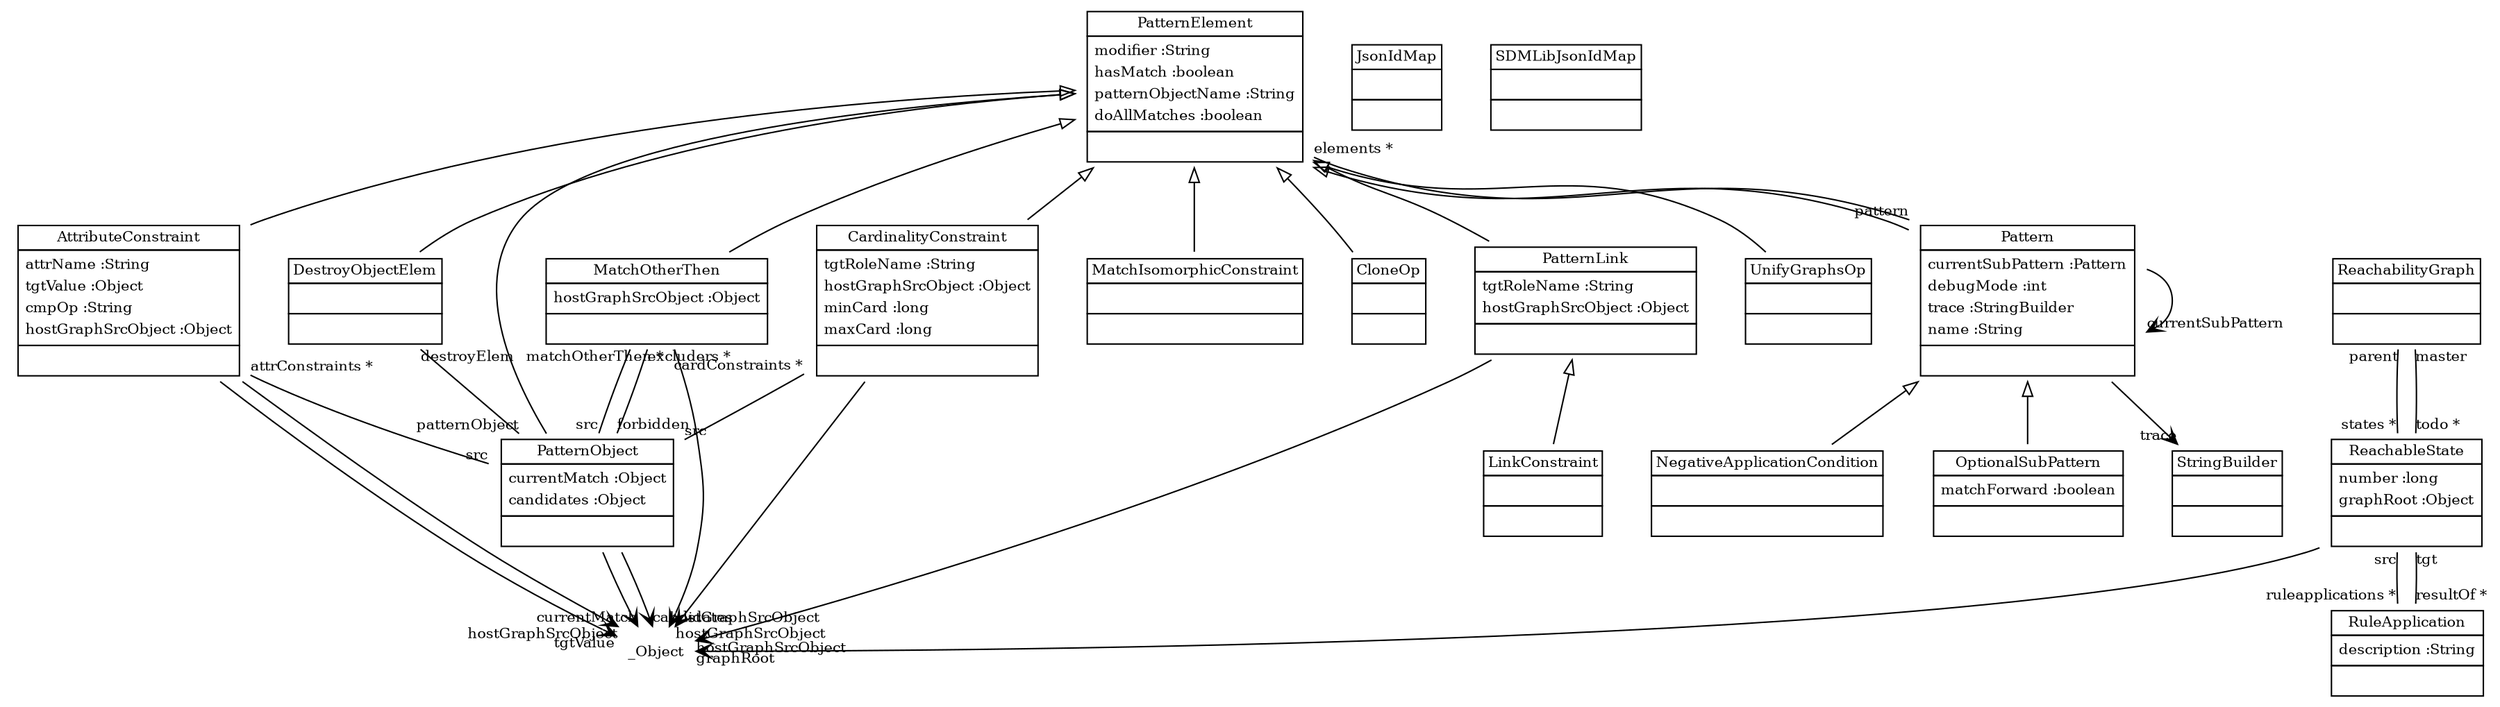 
 digraph ClassDiagram {
    node [shape = none, fontsize = 10]; 
    edge [fontsize = 10];
    
    
    _PatternElement [label=<<table border='0' cellborder='1' cellspacing='0'> <tr> <td HREF="../src/org/sdmlib/models/pattern/PatternElement.java">PatternElement</td> </tr> <tr><td><table border='0' cellborder='0' cellspacing='0'> <tr><td align='left'>modifier :String</td></tr> <tr><td align='left'>hasMatch :boolean</td></tr> <tr><td align='left'>patternObjectName :String</td></tr> <tr><td align='left'>doAllMatches :boolean</td></tr>  </table></td></tr> <tr><td><table border='0' cellborder='0' cellspacing='0'> <tr><td> </td></tr> </table></td></tr> </table>>];
    _Pattern [label=<<table border='0' cellborder='1' cellspacing='0'> <tr> <td HREF="../src/org/sdmlib/models/pattern/Pattern.java">Pattern</td> </tr> <tr><td><table border='0' cellborder='0' cellspacing='0'> <tr><td align='left'>currentSubPattern :Pattern</td></tr> <tr><td align='left'>debugMode :int</td></tr> <tr><td align='left'>trace :StringBuilder</td></tr> <tr><td align='left'>name :String</td></tr>  </table></td></tr> <tr><td><table border='0' cellborder='0' cellspacing='0'> <tr><td> </td></tr> </table></td></tr> </table>>];
    _StringBuilder [label=<<table border='0' cellborder='1' cellspacing='0'> <tr> <td HREF="../src/java/lang/StringBuilder.java">StringBuilder</td> </tr> <tr><td><table border='0' cellborder='0' cellspacing='0'> <tr><td> </td></tr> </table></td></tr> <tr><td><table border='0' cellborder='0' cellspacing='0'> <tr><td> </td></tr> </table></td></tr> </table>>];
    _NegativeApplicationCondition [label=<<table border='0' cellborder='1' cellspacing='0'> <tr> <td HREF="../src/org/sdmlib/models/pattern/NegativeApplicationCondition.java">NegativeApplicationCondition</td> </tr> <tr><td><table border='0' cellborder='0' cellspacing='0'> <tr><td> </td></tr> </table></td></tr> <tr><td><table border='0' cellborder='0' cellspacing='0'> <tr><td> </td></tr> </table></td></tr> </table>>];
    _OptionalSubPattern [label=<<table border='0' cellborder='1' cellspacing='0'> <tr> <td HREF="../src/org/sdmlib/models/pattern/OptionalSubPattern.java">OptionalSubPattern</td> </tr> <tr><td><table border='0' cellborder='0' cellspacing='0'> <tr><td align='left'>matchForward :boolean</td></tr>  </table></td></tr> <tr><td><table border='0' cellborder='0' cellspacing='0'> <tr><td> </td></tr> </table></td></tr> </table>>];
    _PatternObject [label=<<table border='0' cellborder='1' cellspacing='0'> <tr> <td HREF="../src/org/sdmlib/models/pattern/PatternObject.java">PatternObject</td> </tr> <tr><td><table border='0' cellborder='0' cellspacing='0'> <tr><td align='left'>currentMatch :Object</td></tr> <tr><td align='left'>candidates :Object</td></tr>  </table></td></tr> <tr><td><table border='0' cellborder='0' cellspacing='0'> <tr><td> </td></tr> </table></td></tr> </table>>];
    _PatternLink [label=<<table border='0' cellborder='1' cellspacing='0'> <tr> <td HREF="../src/org/sdmlib/models/pattern/PatternLink.java">PatternLink</td> </tr> <tr><td><table border='0' cellborder='0' cellspacing='0'> <tr><td align='left'>tgtRoleName :String</td></tr> <tr><td align='left'>hostGraphSrcObject :Object</td></tr>  </table></td></tr> <tr><td><table border='0' cellborder='0' cellspacing='0'> <tr><td> </td></tr> </table></td></tr> </table>>];
    _AttributeConstraint [label=<<table border='0' cellborder='1' cellspacing='0'> <tr> <td HREF="../src/org/sdmlib/models/pattern/AttributeConstraint.java">AttributeConstraint</td> </tr> <tr><td><table border='0' cellborder='0' cellspacing='0'> <tr><td align='left'>attrName :String</td></tr> <tr><td align='left'>tgtValue :Object</td></tr> <tr><td align='left'>cmpOp :String</td></tr> <tr><td align='left'>hostGraphSrcObject :Object</td></tr>  </table></td></tr> <tr><td><table border='0' cellborder='0' cellspacing='0'> <tr><td> </td></tr> </table></td></tr> </table>>];
    _LinkConstraint [label=<<table border='0' cellborder='1' cellspacing='0'> <tr> <td HREF="../src/org/sdmlib/models/pattern/LinkConstraint.java">LinkConstraint</td> </tr> <tr><td><table border='0' cellborder='0' cellspacing='0'> <tr><td> </td></tr> </table></td></tr> <tr><td><table border='0' cellborder='0' cellspacing='0'> <tr><td> </td></tr> </table></td></tr> </table>>];
    _MatchIsomorphicConstraint [label=<<table border='0' cellborder='1' cellspacing='0'> <tr> <td HREF="../src/org/sdmlib/models/pattern/MatchIsomorphicConstraint.java">MatchIsomorphicConstraint</td> </tr> <tr><td><table border='0' cellborder='0' cellspacing='0'> <tr><td> </td></tr> </table></td></tr> <tr><td><table border='0' cellborder='0' cellspacing='0'> <tr><td> </td></tr> </table></td></tr> </table>>];
    _CloneOp [label=<<table border='0' cellborder='1' cellspacing='0'> <tr> <td HREF="../src/org/sdmlib/models/pattern/CloneOp.java">CloneOp</td> </tr> <tr><td><table border='0' cellborder='0' cellspacing='0'> <tr><td> </td></tr> </table></td></tr> <tr><td><table border='0' cellborder='0' cellspacing='0'> <tr><td> </td></tr> </table></td></tr> </table>>];
    _UnifyGraphsOp [label=<<table border='0' cellborder='1' cellspacing='0'> <tr> <td HREF="../src/org/sdmlib/models/pattern/UnifyGraphsOp.java">UnifyGraphsOp</td> </tr> <tr><td><table border='0' cellborder='0' cellspacing='0'> <tr><td> </td></tr> </table></td></tr> <tr><td><table border='0' cellborder='0' cellspacing='0'> <tr><td> </td></tr> </table></td></tr> </table>>];
    _DestroyObjectElem [label=<<table border='0' cellborder='1' cellspacing='0'> <tr> <td HREF="../src/org/sdmlib/models/pattern/DestroyObjectElem.java">DestroyObjectElem</td> </tr> <tr><td><table border='0' cellborder='0' cellspacing='0'> <tr><td> </td></tr> </table></td></tr> <tr><td><table border='0' cellborder='0' cellspacing='0'> <tr><td> </td></tr> </table></td></tr> </table>>];
    _CardinalityConstraint [label=<<table border='0' cellborder='1' cellspacing='0'> <tr> <td HREF="../src/org/sdmlib/models/pattern/CardinalityConstraint.java">CardinalityConstraint</td> </tr> <tr><td><table border='0' cellborder='0' cellspacing='0'> <tr><td align='left'>tgtRoleName :String</td></tr> <tr><td align='left'>hostGraphSrcObject :Object</td></tr> <tr><td align='left'>minCard :long</td></tr> <tr><td align='left'>maxCard :long</td></tr>  </table></td></tr> <tr><td><table border='0' cellborder='0' cellspacing='0'> <tr><td> </td></tr> </table></td></tr> </table>>];
    _MatchOtherThen [label=<<table border='0' cellborder='1' cellspacing='0'> <tr> <td HREF="../src/org/sdmlib/models/pattern/MatchOtherThen.java">MatchOtherThen</td> </tr> <tr><td><table border='0' cellborder='0' cellspacing='0'> <tr><td align='left'>hostGraphSrcObject :Object</td></tr>  </table></td></tr> <tr><td><table border='0' cellborder='0' cellspacing='0'> <tr><td> </td></tr> </table></td></tr> </table>>];
    _JsonIdMap [label=<<table border='0' cellborder='1' cellspacing='0'> <tr> <td HREF="../src/org/sdmlib/serialization/json/JsonIdMap.java">JsonIdMap</td> </tr> <tr><td><table border='0' cellborder='0' cellspacing='0'> <tr><td> </td></tr> </table></td></tr> <tr><td><table border='0' cellborder='0' cellspacing='0'> <tr><td> </td></tr> </table></td></tr> </table>>];
    _SDMLibJsonIdMap [label=<<table border='0' cellborder='1' cellspacing='0'> <tr> <td HREF="../src/org/sdmlib/serialization/json/SDMLibJsonIdMap.java">SDMLibJsonIdMap</td> </tr> <tr><td><table border='0' cellborder='0' cellspacing='0'> <tr><td> </td></tr> </table></td></tr> <tr><td><table border='0' cellborder='0' cellspacing='0'> <tr><td> </td></tr> </table></td></tr> </table>>];
    _ReachabilityGraph [label=<<table border='0' cellborder='1' cellspacing='0'> <tr> <td HREF="../src/org/sdmlib/models/pattern/ReachabilityGraph.java">ReachabilityGraph</td> </tr> <tr><td><table border='0' cellborder='0' cellspacing='0'> <tr><td> </td></tr> </table></td></tr> <tr><td><table border='0' cellborder='0' cellspacing='0'> <tr><td> </td></tr> </table></td></tr> </table>>];
    _ReachableState [label=<<table border='0' cellborder='1' cellspacing='0'> <tr> <td HREF="../src/org/sdmlib/models/pattern/ReachableState.java">ReachableState</td> </tr> <tr><td><table border='0' cellborder='0' cellspacing='0'> <tr><td align='left'>number :long</td></tr> <tr><td align='left'>graphRoot :Object</td></tr>  </table></td></tr> <tr><td><table border='0' cellborder='0' cellspacing='0'> <tr><td> </td></tr> </table></td></tr> </table>>];
    _RuleApplication [label=<<table border='0' cellborder='1' cellspacing='0'> <tr> <td HREF="../src/org/sdmlib/models/pattern/RuleApplication.java">RuleApplication</td> </tr> <tr><td><table border='0' cellborder='0' cellspacing='0'> <tr><td align='left'>description :String</td></tr>  </table></td></tr> <tr><td><table border='0' cellborder='0' cellspacing='0'> <tr><td> </td></tr> </table></td></tr> </table>>];
    
    
    
    _PatternElement ->  _Pattern [dir = "back" arrowtail = "empty"];
    _Pattern ->  _NegativeApplicationCondition [dir = "back" arrowtail = "empty"];
    _Pattern ->  _OptionalSubPattern [dir = "back" arrowtail = "empty"];
    _PatternElement ->  _PatternObject [dir = "back" arrowtail = "empty"];
    _PatternElement ->  _PatternLink [dir = "back" arrowtail = "empty"];
    _PatternElement ->  _AttributeConstraint [dir = "back" arrowtail = "empty"];
    _PatternLink ->  _LinkConstraint [dir = "back" arrowtail = "empty"];
    _PatternElement ->  _MatchIsomorphicConstraint [dir = "back" arrowtail = "empty"];
    _PatternElement ->  _CloneOp [dir = "back" arrowtail = "empty"];
    _PatternElement ->  _UnifyGraphsOp [dir = "back" arrowtail = "empty"];
    _PatternElement ->  _DestroyObjectElem [dir = "back" arrowtail = "empty"];
    _PatternElement ->  _CardinalityConstraint [dir = "back" arrowtail = "empty"];
    _PatternElement ->  _MatchOtherThen [dir = "back" arrowtail = "empty"];
    _Pattern -> _PatternElement [headlabel = "elements *" taillabel = "pattern" arrowhead = "none" ];
    _AttributeConstraint -> _PatternObject [headlabel = "src" taillabel = "attrConstraints *" arrowhead = "none" ];
    _DestroyObjectElem -> _PatternObject [headlabel = "patternObject" taillabel = "destroyElem" arrowhead = "none" ];
    _CardinalityConstraint -> _PatternObject [headlabel = "src" taillabel = "cardConstraints *" arrowhead = "none" ];
    _MatchOtherThen -> _PatternObject [headlabel = "src" taillabel = "matchOtherThen *" arrowhead = "none" ];
    _MatchOtherThen -> _PatternObject [headlabel = "forbidden" taillabel = "excluders *" arrowhead = "none" ];
    _ReachabilityGraph -> _ReachableState [headlabel = "states *" taillabel = "parent" arrowhead = "none" ];
    _ReachableState -> _RuleApplication [headlabel = "ruleapplications *" taillabel = "src" arrowhead = "none" ];
    _RuleApplication -> _ReachableState [headlabel = "tgt" taillabel = "resultOf *" arrowhead = "none" ];
    _ReachabilityGraph -> _ReachableState [headlabel = "todo *" taillabel = "master" arrowhead = "none" ];
    _Pattern -> _Pattern [headlabel = "currentSubPattern" taillabel = "" arrowhead = "vee" ];
    _Pattern -> _StringBuilder [headlabel = "trace" taillabel = "" arrowhead = "vee" ];
    _PatternObject -> _Object [headlabel = "currentMatch" taillabel = "" arrowhead = "vee" ];
    _PatternObject -> _Object [headlabel = "candidates" taillabel = "" arrowhead = "vee" ];
    _PatternLink -> _Object [headlabel = "hostGraphSrcObject" taillabel = "" arrowhead = "vee" ];
    _AttributeConstraint -> _Object [headlabel = "tgtValue" taillabel = "" arrowhead = "vee" ];
    _AttributeConstraint -> _Object [headlabel = "hostGraphSrcObject" taillabel = "" arrowhead = "vee" ];
    _CardinalityConstraint -> _Object [headlabel = "hostGraphSrcObject" taillabel = "" arrowhead = "vee" ];
    _MatchOtherThen -> _Object [headlabel = "hostGraphSrcObject" taillabel = "" arrowhead = "vee" ];
    _ReachableState -> _Object [headlabel = "graphRoot" taillabel = "" arrowhead = "vee" ];
}
